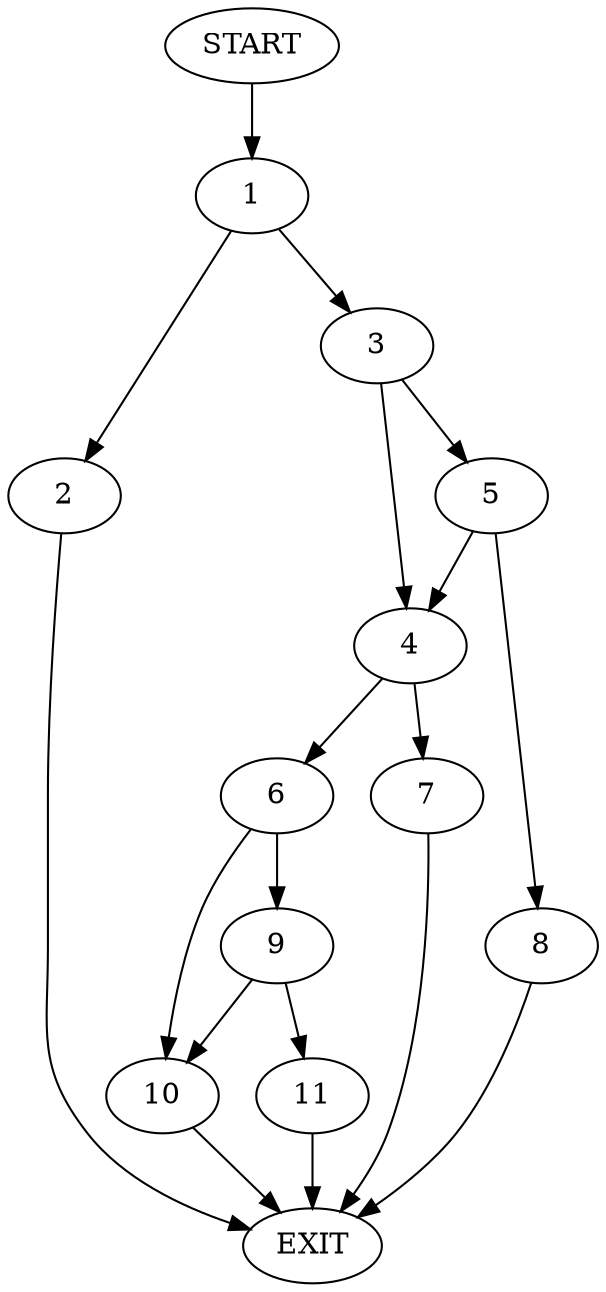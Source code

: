 digraph {
0 [label="START"]
12 [label="EXIT"]
0 -> 1
1 -> 2
1 -> 3
3 -> 4
3 -> 5
2 -> 12
4 -> 6
4 -> 7
5 -> 4
5 -> 8
8 -> 12
6 -> 9
6 -> 10
7 -> 12
9 -> 11
9 -> 10
10 -> 12
11 -> 12
}
